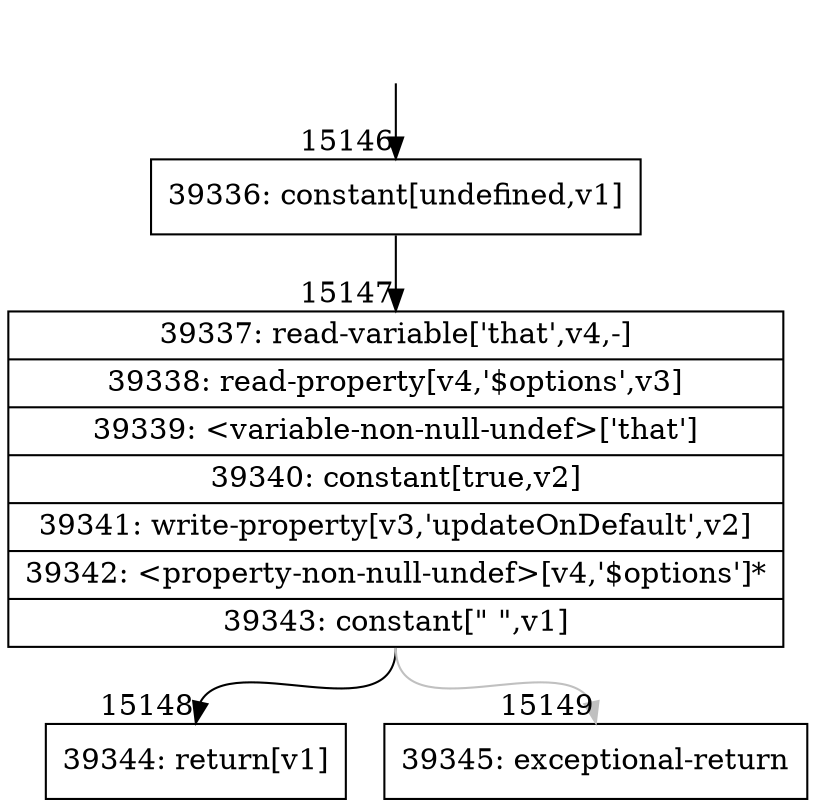 digraph {
rankdir="TD"
BB_entry1220[shape=none,label=""];
BB_entry1220 -> BB15146 [tailport=s, headport=n, headlabel="    15146"]
BB15146 [shape=record label="{39336: constant[undefined,v1]}" ] 
BB15146 -> BB15147 [tailport=s, headport=n, headlabel="      15147"]
BB15147 [shape=record label="{39337: read-variable['that',v4,-]|39338: read-property[v4,'$options',v3]|39339: \<variable-non-null-undef\>['that']|39340: constant[true,v2]|39341: write-property[v3,'updateOnDefault',v2]|39342: \<property-non-null-undef\>[v4,'$options']*|39343: constant[\" \",v1]}" ] 
BB15147 -> BB15148 [tailport=s, headport=n, headlabel="      15148"]
BB15147 -> BB15149 [tailport=s, headport=n, color=gray, headlabel="      15149"]
BB15148 [shape=record label="{39344: return[v1]}" ] 
BB15149 [shape=record label="{39345: exceptional-return}" ] 
//#$~ 25574
}
